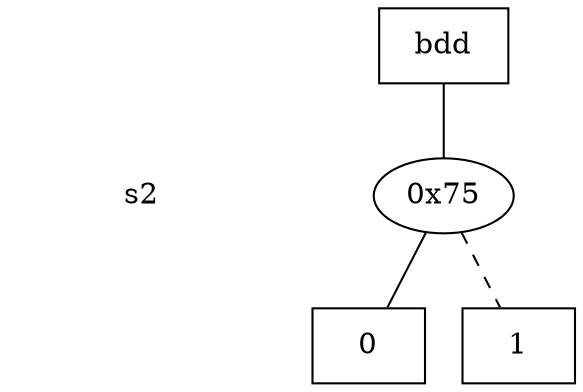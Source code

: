 digraph "DD" {
size = "7.5,10"
center = true;
edge [dir = none];
{ node [shape = plaintext];
  edge [style = invis];
  "CONST NODES" [style = invis];
" s2 " -> "CONST NODES"; 
}
{ rank = same; node [shape = box]; edge [style = invis];
"  bdd  "; }
{ rank = same; " s2 ";
"0x75";
}
{ rank = same; "CONST NODES";
{ node [shape = box]; "0x11";
"0x10";
}
}
"  bdd  " -> "0x75" [style = solid];
"0x75" -> "0x11";
"0x75" -> "0x10" [style = dashed];
"0x11" [label = "0"];
"0x10" [label = "1"];
}
